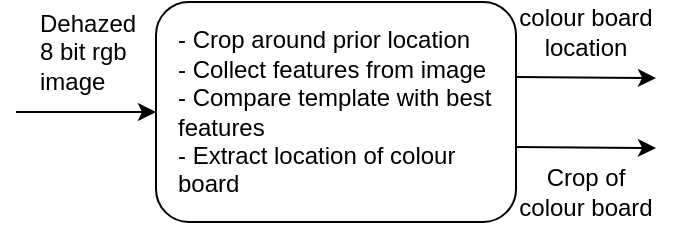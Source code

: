 <mxfile version="24.8.6">
  <diagram id="0WV-e1CkucXSKFazAjO2" name="WB_Checker_Detection">
    <mxGraphModel dx="1461" dy="725" grid="1" gridSize="10" guides="1" tooltips="1" connect="1" arrows="1" fold="1" page="1" pageScale="1" pageWidth="850" pageHeight="1100" math="0" shadow="0">
      <root>
        <mxCell id="0" />
        <mxCell id="1" parent="0" />
        <mxCell id="AqDWA0jNtJOZt3h9N-a1-28" value="Crop of colour board" style="text;html=1;align=center;verticalAlign=middle;whiteSpace=wrap;rounded=0;" parent="1" vertex="1">
          <mxGeometry x="260" y="120" width="70" height="30" as="geometry" />
        </mxCell>
        <mxCell id="8JnmPzc3ZblM6caSnYar-1" value="" style="rounded=1;whiteSpace=wrap;html=1;" parent="1" vertex="1">
          <mxGeometry x="80" y="40" width="180" height="110" as="geometry" />
        </mxCell>
        <mxCell id="8JnmPzc3ZblM6caSnYar-24" value="&lt;div style=&quot;text-align: left;&quot;&gt;&lt;span style=&quot;&quot;&gt;- Crop around prior location&lt;/span&gt;&lt;span style=&quot;&quot;&gt;&lt;/span&gt;&lt;/div&gt;&lt;span style=&quot;&quot;&gt;&lt;div style=&quot;text-align: left;&quot;&gt;&lt;span style=&quot;background-color: initial;&quot;&gt;- Collect features from image&lt;/span&gt;&lt;/div&gt;&lt;/span&gt;&lt;div style=&quot;text-align: left;&quot;&gt;&lt;span style=&quot;&quot;&gt;- Compare template with best features&lt;/span&gt;&lt;span style=&quot;&quot;&gt;&lt;/span&gt;&lt;/div&gt;&lt;div style=&quot;text-align: left;&quot;&gt;&lt;span style=&quot;&quot;&gt;- Extract location of colour board&lt;/span&gt;&lt;span style=&quot;text-align: left;&quot;&gt;&lt;/span&gt;&lt;/div&gt;" style="text;html=1;align=center;verticalAlign=middle;whiteSpace=wrap;rounded=0;" parent="1" vertex="1">
          <mxGeometry x="90" y="60" width="170" height="70" as="geometry" />
        </mxCell>
        <mxCell id="8JnmPzc3ZblM6caSnYar-25" value="Dehazed 8 bit rgb&lt;div&gt;image&lt;/div&gt;" style="text;html=1;align=left;verticalAlign=middle;whiteSpace=wrap;rounded=0;" parent="1" vertex="1">
          <mxGeometry x="20" y="50" width="60" height="30" as="geometry" />
        </mxCell>
        <mxCell id="8JnmPzc3ZblM6caSnYar-26" value="" style="endArrow=classic;html=1;rounded=0;entryX=0;entryY=0.5;entryDx=0;entryDy=0;" parent="1" target="8JnmPzc3ZblM6caSnYar-1" edge="1">
          <mxGeometry width="50" height="50" relative="1" as="geometry">
            <mxPoint x="10" y="95" as="sourcePoint" />
            <mxPoint x="90" as="targetPoint" />
          </mxGeometry>
        </mxCell>
        <mxCell id="8JnmPzc3ZblM6caSnYar-27" value="" style="endArrow=classic;html=1;rounded=0;exitX=1;exitY=0.75;exitDx=0;exitDy=0;" parent="1" source="8JnmPzc3ZblM6caSnYar-24" edge="1">
          <mxGeometry width="50" height="50" relative="1" as="geometry">
            <mxPoint x="280" y="150" as="sourcePoint" />
            <mxPoint x="330" y="113" as="targetPoint" />
          </mxGeometry>
        </mxCell>
        <mxCell id="8JnmPzc3ZblM6caSnYar-28" value="" style="endArrow=classic;html=1;rounded=0;exitX=1;exitY=0.25;exitDx=0;exitDy=0;" parent="1" source="8JnmPzc3ZblM6caSnYar-24" edge="1">
          <mxGeometry width="50" height="50" relative="1" as="geometry">
            <mxPoint x="230" y="50" as="sourcePoint" />
            <mxPoint x="330" y="78" as="targetPoint" />
          </mxGeometry>
        </mxCell>
        <mxCell id="8JnmPzc3ZblM6caSnYar-29" value="colour board location" style="text;html=1;align=center;verticalAlign=middle;whiteSpace=wrap;rounded=0;" parent="1" vertex="1">
          <mxGeometry x="260" y="40" width="70" height="30" as="geometry" />
        </mxCell>
      </root>
    </mxGraphModel>
  </diagram>
</mxfile>
